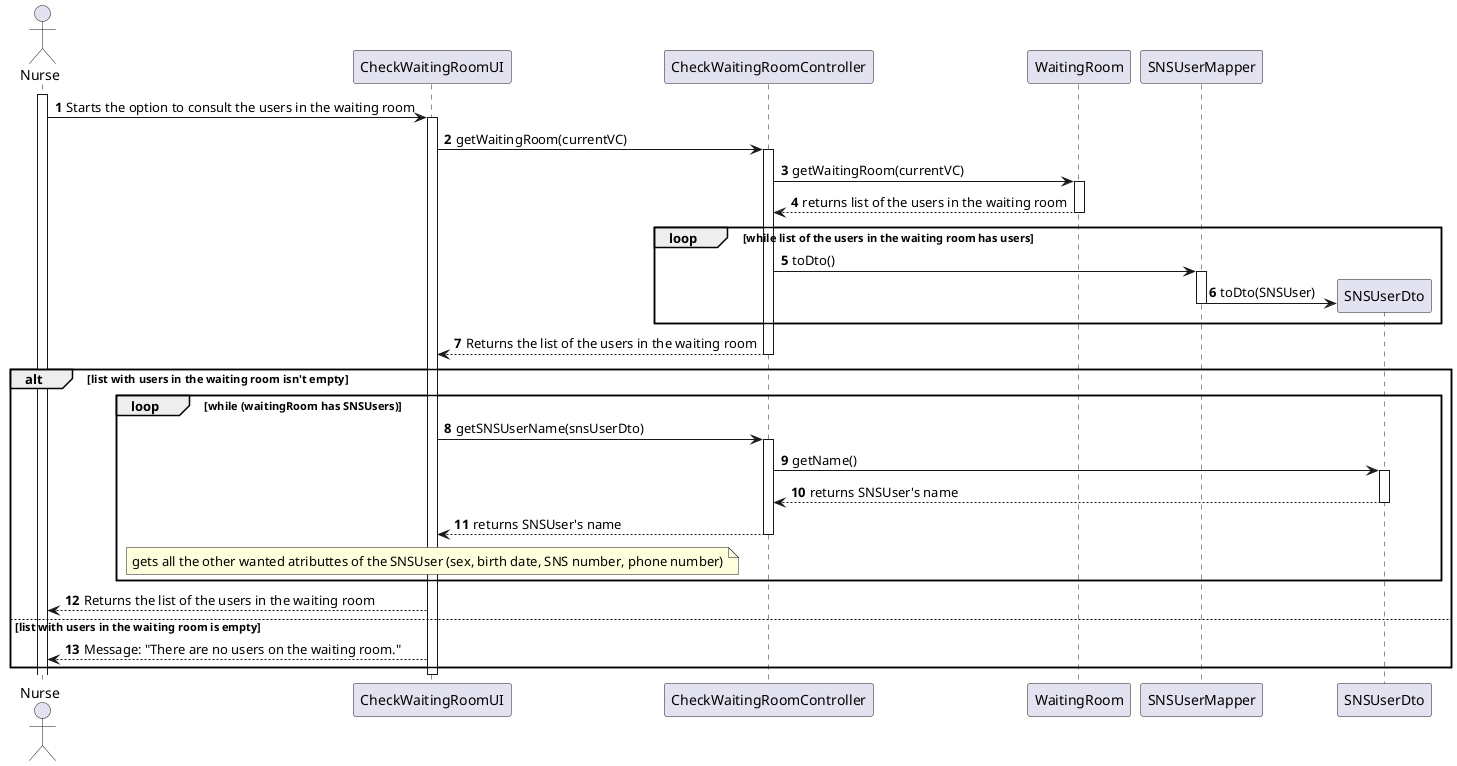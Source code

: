 @startuml
'https://plantuml.com/sequence-diagram

autonumber

actor Nurse
activate Nurse
Nurse -> CheckWaitingRoomUI : Starts the option to consult the users in the waiting room
activate CheckWaitingRoomUI
CheckWaitingRoomUI -> CheckWaitingRoomController : getWaitingRoom(currentVC)
activate CheckWaitingRoomController
CheckWaitingRoomController -> WaitingRoom : getWaitingRoom(currentVC)
activate WaitingRoom
WaitingRoom --> CheckWaitingRoomController : returns list of the users in the waiting room
deactivate WaitingRoom

loop while list of the users in the waiting room has users
CheckWaitingRoomController -> SNSUserMapper : toDto()
activate SNSUserMapper
create SNSUserDto
SNSUserMapper -> SNSUserDto : toDto(SNSUser)
deactivate SNSUserMapper
end

CheckWaitingRoomController --> CheckWaitingRoomUI :Returns the list of the users in the waiting room
deactivate CheckWaitingRoomController

alt list with users in the waiting room isn't empty
loop while (waitingRoom has SNSUsers)
CheckWaitingRoomUI -> CheckWaitingRoomController : getSNSUserName(snsUserDto)
activate CheckWaitingRoomController
CheckWaitingRoomController -> SNSUserDto : getName()
activate SNSUserDto
SNSUserDto -->  CheckWaitingRoomController : returns SNSUser's name
deactivate SNSUserDto
CheckWaitingRoomController --> CheckWaitingRoomUI : returns SNSUser's name

note over CheckWaitingRoomUI
gets all the other wanted atributtes of the SNSUser (sex, birth date, SNS number, phone number)
end note

deactivate CheckWaitingRoomController
end
CheckWaitingRoomUI --> Nurse : Returns the list of the users in the waiting room

else list with users in the waiting room is empty
CheckWaitingRoomUI --> Nurse : Message: "There are no users on the waiting room."
end
deactivate CheckWaitingRoomUI
@enduml